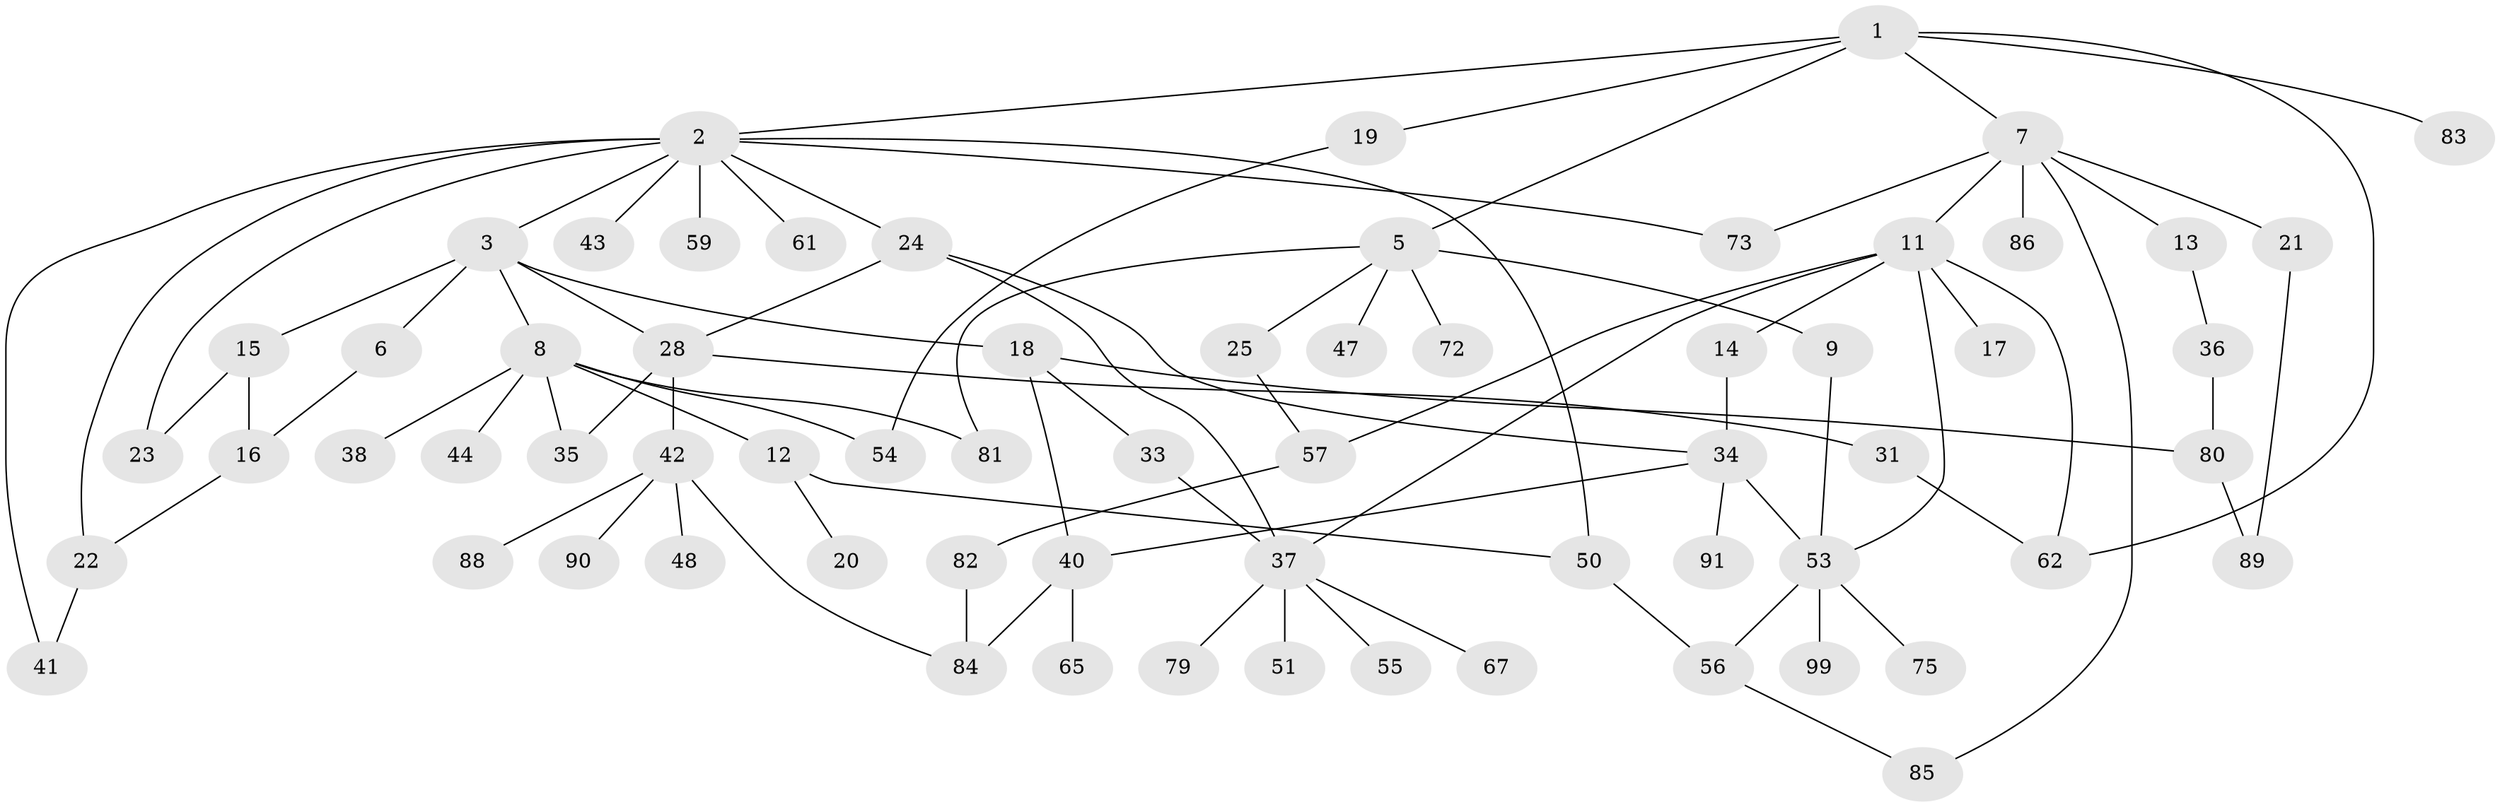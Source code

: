 // original degree distribution, {6: 0.02, 9: 0.01, 3: 0.19, 5: 0.04, 2: 0.33, 7: 0.02, 4: 0.11, 1: 0.28}
// Generated by graph-tools (version 1.1) at 2025/54/02/21/25 11:54:43]
// undirected, 66 vertices, 90 edges
graph export_dot {
graph [start="1"]
  node [color=gray90,style=filled];
  1 [super="+69"];
  2 [super="+32"];
  3 [super="+4"];
  5 [super="+26"];
  6;
  7 [super="+10"];
  8 [super="+100"];
  9;
  11 [super="+94"];
  12;
  13;
  14;
  15 [super="+39"];
  16 [super="+96"];
  17 [super="+30"];
  18 [super="+27"];
  19 [super="+71"];
  20;
  21 [super="+87"];
  22;
  23;
  24 [super="+74"];
  25 [super="+97"];
  28 [super="+29"];
  31;
  33;
  34 [super="+76"];
  35;
  36 [super="+45"];
  37 [super="+46"];
  38 [super="+49"];
  40 [super="+93"];
  41;
  42 [super="+78"];
  43;
  44 [super="+52"];
  47;
  48;
  50 [super="+58"];
  51 [super="+70"];
  53 [super="+60"];
  54;
  55;
  56 [super="+63"];
  57 [super="+66"];
  59;
  61 [super="+68"];
  62 [super="+64"];
  65 [super="+77"];
  67;
  72;
  73;
  75;
  79;
  80 [super="+95"];
  81 [super="+92"];
  82;
  83;
  84 [super="+98"];
  85;
  86;
  88;
  89;
  90;
  91;
  99;
  1 -- 2;
  1 -- 5;
  1 -- 7;
  1 -- 19;
  1 -- 62;
  1 -- 83;
  2 -- 3;
  2 -- 24;
  2 -- 50;
  2 -- 59;
  2 -- 41;
  2 -- 23;
  2 -- 22;
  2 -- 73;
  2 -- 43;
  2 -- 61;
  3 -- 8 [weight=2];
  3 -- 18;
  3 -- 6;
  3 -- 15;
  3 -- 28;
  5 -- 9;
  5 -- 25;
  5 -- 72;
  5 -- 81;
  5 -- 47;
  6 -- 16;
  7 -- 13;
  7 -- 21;
  7 -- 85;
  7 -- 73;
  7 -- 11;
  7 -- 86;
  8 -- 12;
  8 -- 38;
  8 -- 44;
  8 -- 81;
  8 -- 35;
  8 -- 54;
  9 -- 53;
  11 -- 14;
  11 -- 17;
  11 -- 53;
  11 -- 62;
  11 -- 37;
  11 -- 57;
  12 -- 20;
  12 -- 50;
  13 -- 36;
  14 -- 34;
  15 -- 23;
  15 -- 16;
  16 -- 22;
  18 -- 40;
  18 -- 80;
  18 -- 33;
  19 -- 54;
  21 -- 89;
  22 -- 41;
  24 -- 28;
  24 -- 34;
  24 -- 37;
  25 -- 57;
  28 -- 42;
  28 -- 35;
  28 -- 31;
  31 -- 62;
  33 -- 37;
  34 -- 40;
  34 -- 91;
  34 -- 53;
  36 -- 80;
  37 -- 55;
  37 -- 79;
  37 -- 51;
  37 -- 67;
  40 -- 65;
  40 -- 84;
  42 -- 48;
  42 -- 88;
  42 -- 90;
  42 -- 84;
  50 -- 56;
  53 -- 75;
  53 -- 99;
  53 -- 56;
  56 -- 85;
  57 -- 82;
  80 -- 89;
  82 -- 84;
}
